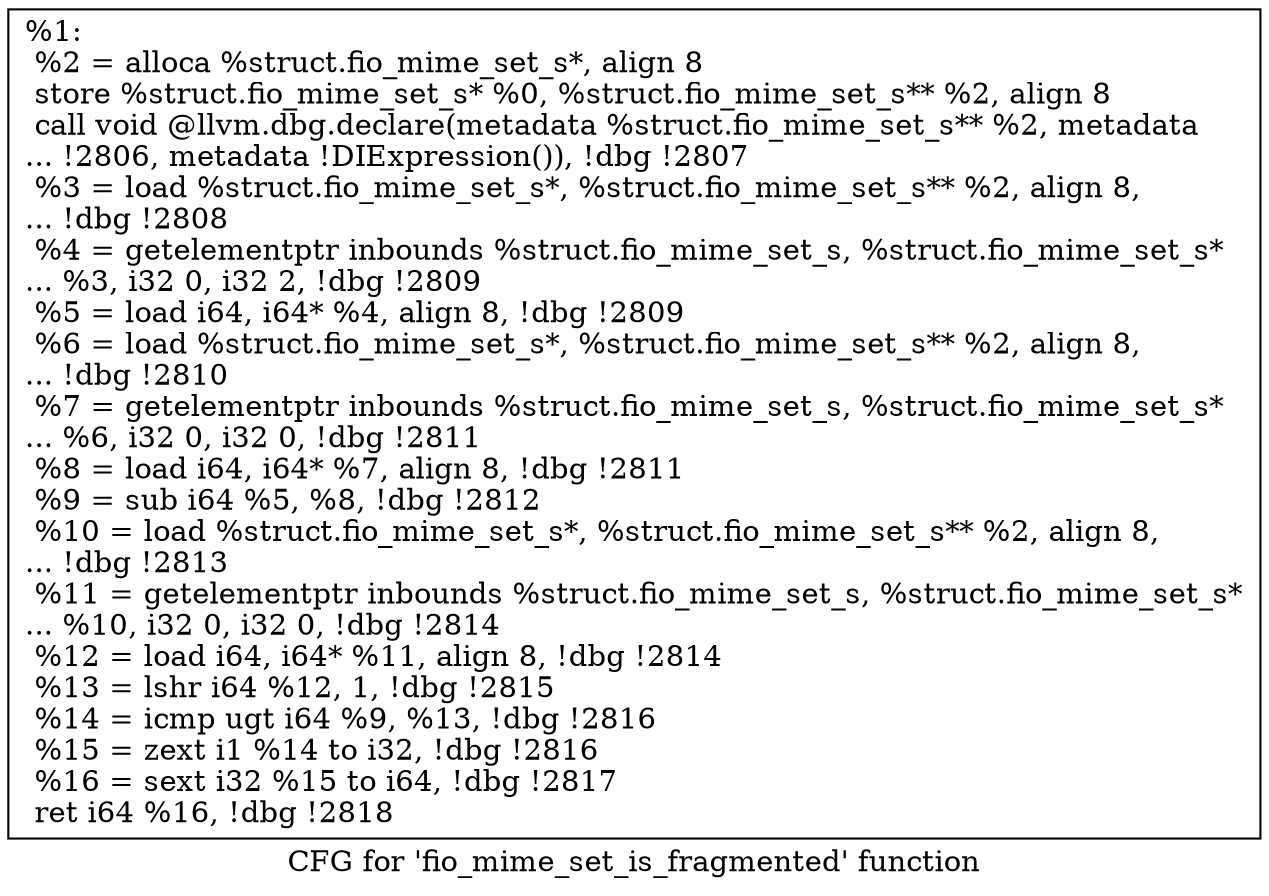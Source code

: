 digraph "CFG for 'fio_mime_set_is_fragmented' function" {
	label="CFG for 'fio_mime_set_is_fragmented' function";

	Node0x55685246cad0 [shape=record,label="{%1:\l  %2 = alloca %struct.fio_mime_set_s*, align 8\l  store %struct.fio_mime_set_s* %0, %struct.fio_mime_set_s** %2, align 8\l  call void @llvm.dbg.declare(metadata %struct.fio_mime_set_s** %2, metadata\l... !2806, metadata !DIExpression()), !dbg !2807\l  %3 = load %struct.fio_mime_set_s*, %struct.fio_mime_set_s** %2, align 8,\l... !dbg !2808\l  %4 = getelementptr inbounds %struct.fio_mime_set_s, %struct.fio_mime_set_s*\l... %3, i32 0, i32 2, !dbg !2809\l  %5 = load i64, i64* %4, align 8, !dbg !2809\l  %6 = load %struct.fio_mime_set_s*, %struct.fio_mime_set_s** %2, align 8,\l... !dbg !2810\l  %7 = getelementptr inbounds %struct.fio_mime_set_s, %struct.fio_mime_set_s*\l... %6, i32 0, i32 0, !dbg !2811\l  %8 = load i64, i64* %7, align 8, !dbg !2811\l  %9 = sub i64 %5, %8, !dbg !2812\l  %10 = load %struct.fio_mime_set_s*, %struct.fio_mime_set_s** %2, align 8,\l... !dbg !2813\l  %11 = getelementptr inbounds %struct.fio_mime_set_s, %struct.fio_mime_set_s*\l... %10, i32 0, i32 0, !dbg !2814\l  %12 = load i64, i64* %11, align 8, !dbg !2814\l  %13 = lshr i64 %12, 1, !dbg !2815\l  %14 = icmp ugt i64 %9, %13, !dbg !2816\l  %15 = zext i1 %14 to i32, !dbg !2816\l  %16 = sext i32 %15 to i64, !dbg !2817\l  ret i64 %16, !dbg !2818\l}"];
}
